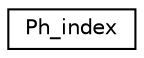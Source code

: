 digraph "Graphical Class Hierarchy"
{
 // LATEX_PDF_SIZE
  edge [fontname="Helvetica",fontsize="10",labelfontname="Helvetica",labelfontsize="10"];
  node [fontname="Helvetica",fontsize="10",shape=record];
  rankdir="LR";
  Node0 [label="Ph_index",height=0.2,width=0.4,color="black", fillcolor="white", style="filled",URL="$struct_ph__index.html",tooltip=" "];
}

